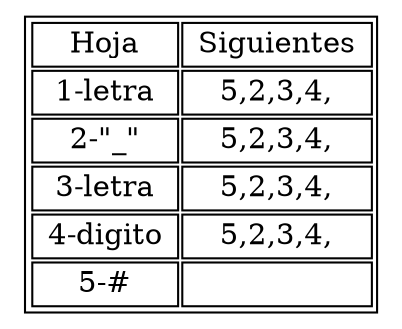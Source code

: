 digraph Siguientesidentificador{

node0 [shape= "none" label=< 
<TABLE> 
<TR>
<TD> Hoja </TD>
<TD> Siguientes </TD>
</TR>
<TR>
<TD> 1-letra </TD>
<TD> 5,2,3,4, </TD>
</TR>
<TR>
<TD> 2-"_" </TD>
<TD> 5,2,3,4, </TD>
</TR>
<TR>
<TD> 3-letra </TD>
<TD> 5,2,3,4, </TD>
</TR>
<TR>
<TD> 4-digito </TD>
<TD> 5,2,3,4, </TD>
</TR>
<TR>
<TD> 5-# </TD>
<TD>  </TD>
</TR>
</TABLE>
>, ]; 
} 

